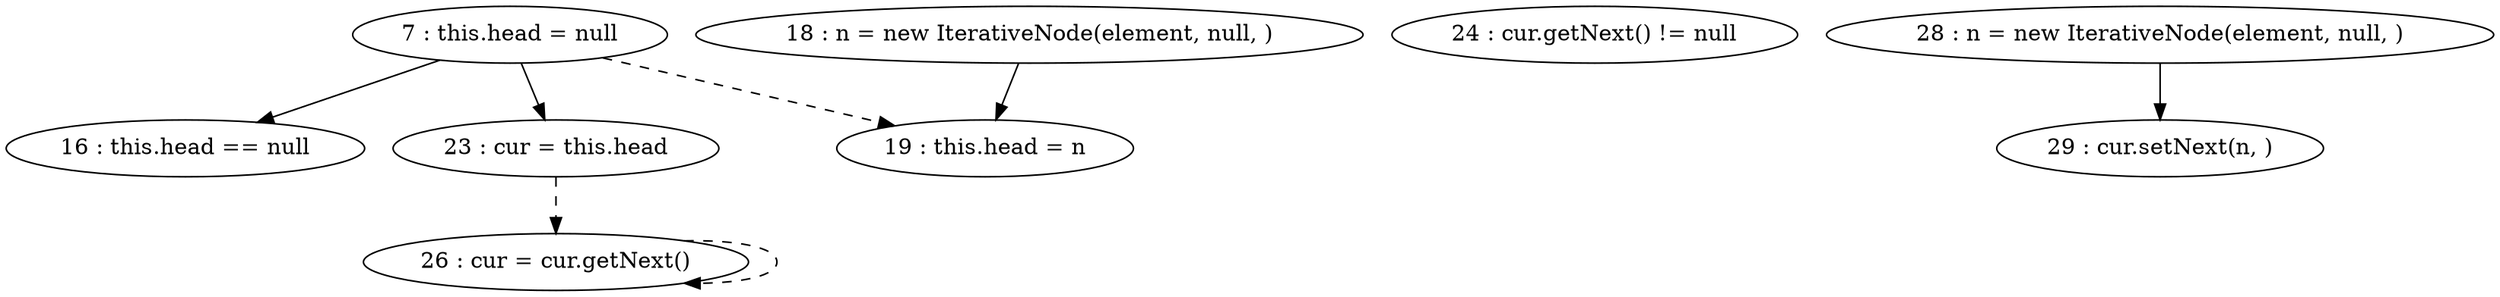 digraph G {
"7 : this.head = null"
"7 : this.head = null" -> "16 : this.head == null"
"7 : this.head = null" -> "23 : cur = this.head"
"7 : this.head = null" -> "19 : this.head = n" [style=dashed]
"16 : this.head == null"
"18 : n = new IterativeNode(element, null, )"
"18 : n = new IterativeNode(element, null, )" -> "19 : this.head = n"
"19 : this.head = n"
"23 : cur = this.head"
"23 : cur = this.head" -> "26 : cur = cur.getNext()" [style=dashed]
"24 : cur.getNext() != null"
"26 : cur = cur.getNext()"
"26 : cur = cur.getNext()" -> "26 : cur = cur.getNext()" [style=dashed]
"24 : cur.getNext() != null"
"28 : n = new IterativeNode(element, null, )"
"28 : n = new IterativeNode(element, null, )" -> "29 : cur.setNext(n, )"
"29 : cur.setNext(n, )"
}
